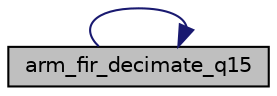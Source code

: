 digraph "arm_fir_decimate_q15"
{
  edge [fontname="Helvetica",fontsize="10",labelfontname="Helvetica",labelfontsize="10"];
  node [fontname="Helvetica",fontsize="10",shape=record];
  rankdir="LR";
  Node12 [label="arm_fir_decimate_q15",height=0.2,width=0.4,color="black", fillcolor="grey75", style="filled", fontcolor="black"];
  Node12 -> Node12 [color="midnightblue",fontsize="10",style="solid",fontname="Helvetica"];
}
